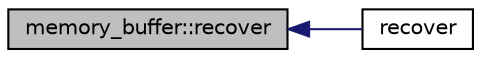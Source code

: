 digraph G
{
  edge [fontname="Helvetica",fontsize="10",labelfontname="Helvetica",labelfontsize="10"];
  node [fontname="Helvetica",fontsize="10",shape=record];
  rankdir=LR;
  Node1 [label="memory_buffer::recover",height=0.2,width=0.4,color="black", fillcolor="grey75", style="filled" fontcolor="black"];
  Node1 -> Node2 [dir=back,color="midnightblue",fontsize="10",style="solid"];
  Node2 [label="recover",height=0.2,width=0.4,color="black", fillcolor="white", style="filled",URL="$pars_8cpp.html#a505f360905b4ad0fa6e18f19405539ea"];
}
